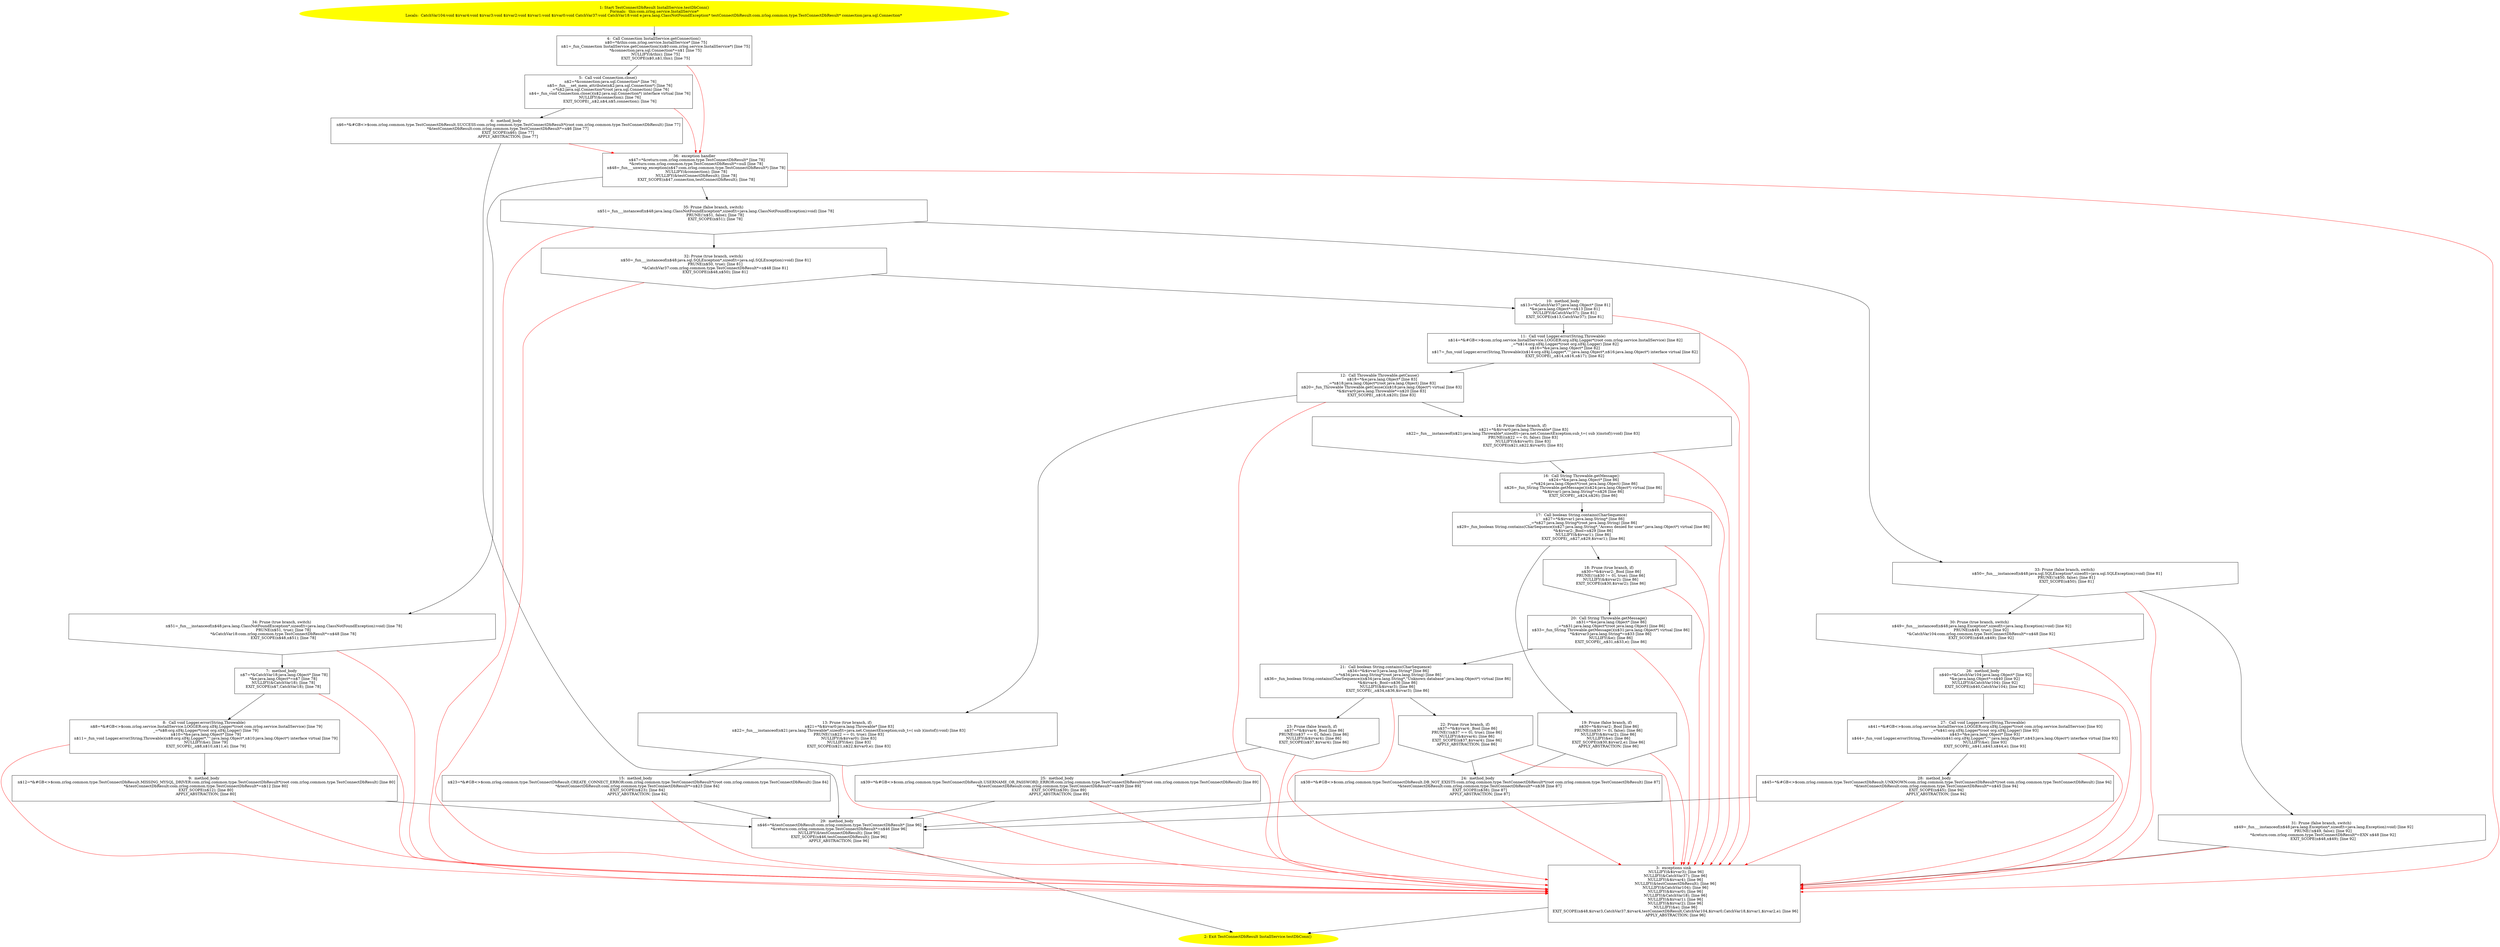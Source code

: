 /* @generated */
digraph cfg {
"com.zrlog.service.InstallService.testDbConn():com.zrlog.common.type.TestConnectDbResult.017a471489e4073779e3f7fd4c011e24_1" [label="1: Start TestConnectDbResult InstallService.testDbConn()\nFormals:  this:com.zrlog.service.InstallService*\nLocals:  CatchVar104:void $irvar4:void $irvar3:void $irvar2:void $irvar1:void $irvar0:void CatchVar37:void CatchVar18:void e:java.lang.ClassNotFoundException* testConnectDbResult:com.zrlog.common.type.TestConnectDbResult* connection:java.sql.Connection* \n  " color=yellow style=filled]
	

	 "com.zrlog.service.InstallService.testDbConn():com.zrlog.common.type.TestConnectDbResult.017a471489e4073779e3f7fd4c011e24_1" -> "com.zrlog.service.InstallService.testDbConn():com.zrlog.common.type.TestConnectDbResult.017a471489e4073779e3f7fd4c011e24_4" ;
"com.zrlog.service.InstallService.testDbConn():com.zrlog.common.type.TestConnectDbResult.017a471489e4073779e3f7fd4c011e24_2" [label="2: Exit TestConnectDbResult InstallService.testDbConn() \n  " color=yellow style=filled]
	

"com.zrlog.service.InstallService.testDbConn():com.zrlog.common.type.TestConnectDbResult.017a471489e4073779e3f7fd4c011e24_3" [label="3:  exceptions sink \n   NULLIFY(&$irvar3); [line 96]\n  NULLIFY(&CatchVar37); [line 96]\n  NULLIFY(&$irvar4); [line 96]\n  NULLIFY(&testConnectDbResult); [line 96]\n  NULLIFY(&CatchVar104); [line 96]\n  NULLIFY(&$irvar0); [line 96]\n  NULLIFY(&CatchVar18); [line 96]\n  NULLIFY(&$irvar1); [line 96]\n  NULLIFY(&$irvar2); [line 96]\n  NULLIFY(&e); [line 96]\n  EXIT_SCOPE(n$48,$irvar3,CatchVar37,$irvar4,testConnectDbResult,CatchVar104,$irvar0,CatchVar18,$irvar1,$irvar2,e); [line 96]\n  APPLY_ABSTRACTION; [line 96]\n " shape="box"]
	

	 "com.zrlog.service.InstallService.testDbConn():com.zrlog.common.type.TestConnectDbResult.017a471489e4073779e3f7fd4c011e24_3" -> "com.zrlog.service.InstallService.testDbConn():com.zrlog.common.type.TestConnectDbResult.017a471489e4073779e3f7fd4c011e24_2" ;
"com.zrlog.service.InstallService.testDbConn():com.zrlog.common.type.TestConnectDbResult.017a471489e4073779e3f7fd4c011e24_4" [label="4:  Call Connection InstallService.getConnection() \n   n$0=*&this:com.zrlog.service.InstallService* [line 75]\n  n$1=_fun_Connection InstallService.getConnection()(n$0:com.zrlog.service.InstallService*) [line 75]\n  *&connection:java.sql.Connection*=n$1 [line 75]\n  NULLIFY(&this); [line 75]\n  EXIT_SCOPE(n$0,n$1,this); [line 75]\n " shape="box"]
	

	 "com.zrlog.service.InstallService.testDbConn():com.zrlog.common.type.TestConnectDbResult.017a471489e4073779e3f7fd4c011e24_4" -> "com.zrlog.service.InstallService.testDbConn():com.zrlog.common.type.TestConnectDbResult.017a471489e4073779e3f7fd4c011e24_5" ;
	 "com.zrlog.service.InstallService.testDbConn():com.zrlog.common.type.TestConnectDbResult.017a471489e4073779e3f7fd4c011e24_4" -> "com.zrlog.service.InstallService.testDbConn():com.zrlog.common.type.TestConnectDbResult.017a471489e4073779e3f7fd4c011e24_36" [color="red" ];
"com.zrlog.service.InstallService.testDbConn():com.zrlog.common.type.TestConnectDbResult.017a471489e4073779e3f7fd4c011e24_5" [label="5:  Call void Connection.close() \n   n$2=*&connection:java.sql.Connection* [line 76]\n  n$5=_fun___set_mem_attribute(n$2:java.sql.Connection*) [line 76]\n  _=*n$2:java.sql.Connection*(root java.sql.Connection) [line 76]\n  n$4=_fun_void Connection.close()(n$2:java.sql.Connection*) interface virtual [line 76]\n  NULLIFY(&connection); [line 76]\n  EXIT_SCOPE(_,n$2,n$4,n$5,connection); [line 76]\n " shape="box"]
	

	 "com.zrlog.service.InstallService.testDbConn():com.zrlog.common.type.TestConnectDbResult.017a471489e4073779e3f7fd4c011e24_5" -> "com.zrlog.service.InstallService.testDbConn():com.zrlog.common.type.TestConnectDbResult.017a471489e4073779e3f7fd4c011e24_6" ;
	 "com.zrlog.service.InstallService.testDbConn():com.zrlog.common.type.TestConnectDbResult.017a471489e4073779e3f7fd4c011e24_5" -> "com.zrlog.service.InstallService.testDbConn():com.zrlog.common.type.TestConnectDbResult.017a471489e4073779e3f7fd4c011e24_36" [color="red" ];
"com.zrlog.service.InstallService.testDbConn():com.zrlog.common.type.TestConnectDbResult.017a471489e4073779e3f7fd4c011e24_6" [label="6:  method_body \n   n$6=*&#GB<>$com.zrlog.common.type.TestConnectDbResult.SUCCESS:com.zrlog.common.type.TestConnectDbResult*(root com.zrlog.common.type.TestConnectDbResult) [line 77]\n  *&testConnectDbResult:com.zrlog.common.type.TestConnectDbResult*=n$6 [line 77]\n  EXIT_SCOPE(n$6); [line 77]\n  APPLY_ABSTRACTION; [line 77]\n " shape="box"]
	

	 "com.zrlog.service.InstallService.testDbConn():com.zrlog.common.type.TestConnectDbResult.017a471489e4073779e3f7fd4c011e24_6" -> "com.zrlog.service.InstallService.testDbConn():com.zrlog.common.type.TestConnectDbResult.017a471489e4073779e3f7fd4c011e24_29" ;
	 "com.zrlog.service.InstallService.testDbConn():com.zrlog.common.type.TestConnectDbResult.017a471489e4073779e3f7fd4c011e24_6" -> "com.zrlog.service.InstallService.testDbConn():com.zrlog.common.type.TestConnectDbResult.017a471489e4073779e3f7fd4c011e24_36" [color="red" ];
"com.zrlog.service.InstallService.testDbConn():com.zrlog.common.type.TestConnectDbResult.017a471489e4073779e3f7fd4c011e24_7" [label="7:  method_body \n   n$7=*&CatchVar18:java.lang.Object* [line 78]\n  *&e:java.lang.Object*=n$7 [line 78]\n  NULLIFY(&CatchVar18); [line 78]\n  EXIT_SCOPE(n$7,CatchVar18); [line 78]\n " shape="box"]
	

	 "com.zrlog.service.InstallService.testDbConn():com.zrlog.common.type.TestConnectDbResult.017a471489e4073779e3f7fd4c011e24_7" -> "com.zrlog.service.InstallService.testDbConn():com.zrlog.common.type.TestConnectDbResult.017a471489e4073779e3f7fd4c011e24_8" ;
	 "com.zrlog.service.InstallService.testDbConn():com.zrlog.common.type.TestConnectDbResult.017a471489e4073779e3f7fd4c011e24_7" -> "com.zrlog.service.InstallService.testDbConn():com.zrlog.common.type.TestConnectDbResult.017a471489e4073779e3f7fd4c011e24_3" [color="red" ];
"com.zrlog.service.InstallService.testDbConn():com.zrlog.common.type.TestConnectDbResult.017a471489e4073779e3f7fd4c011e24_8" [label="8:  Call void Logger.error(String,Throwable) \n   n$8=*&#GB<>$com.zrlog.service.InstallService.LOGGER:org.slf4j.Logger*(root com.zrlog.service.InstallService) [line 79]\n  _=*n$8:org.slf4j.Logger*(root org.slf4j.Logger) [line 79]\n  n$10=*&e:java.lang.Object* [line 79]\n  n$11=_fun_void Logger.error(String,Throwable)(n$8:org.slf4j.Logger*,\"\":java.lang.Object*,n$10:java.lang.Object*) interface virtual [line 79]\n  NULLIFY(&e); [line 79]\n  EXIT_SCOPE(_,n$8,n$10,n$11,e); [line 79]\n " shape="box"]
	

	 "com.zrlog.service.InstallService.testDbConn():com.zrlog.common.type.TestConnectDbResult.017a471489e4073779e3f7fd4c011e24_8" -> "com.zrlog.service.InstallService.testDbConn():com.zrlog.common.type.TestConnectDbResult.017a471489e4073779e3f7fd4c011e24_9" ;
	 "com.zrlog.service.InstallService.testDbConn():com.zrlog.common.type.TestConnectDbResult.017a471489e4073779e3f7fd4c011e24_8" -> "com.zrlog.service.InstallService.testDbConn():com.zrlog.common.type.TestConnectDbResult.017a471489e4073779e3f7fd4c011e24_3" [color="red" ];
"com.zrlog.service.InstallService.testDbConn():com.zrlog.common.type.TestConnectDbResult.017a471489e4073779e3f7fd4c011e24_9" [label="9:  method_body \n   n$12=*&#GB<>$com.zrlog.common.type.TestConnectDbResult.MISSING_MYSQL_DRIVER:com.zrlog.common.type.TestConnectDbResult*(root com.zrlog.common.type.TestConnectDbResult) [line 80]\n  *&testConnectDbResult:com.zrlog.common.type.TestConnectDbResult*=n$12 [line 80]\n  EXIT_SCOPE(n$12); [line 80]\n  APPLY_ABSTRACTION; [line 80]\n " shape="box"]
	

	 "com.zrlog.service.InstallService.testDbConn():com.zrlog.common.type.TestConnectDbResult.017a471489e4073779e3f7fd4c011e24_9" -> "com.zrlog.service.InstallService.testDbConn():com.zrlog.common.type.TestConnectDbResult.017a471489e4073779e3f7fd4c011e24_29" ;
	 "com.zrlog.service.InstallService.testDbConn():com.zrlog.common.type.TestConnectDbResult.017a471489e4073779e3f7fd4c011e24_9" -> "com.zrlog.service.InstallService.testDbConn():com.zrlog.common.type.TestConnectDbResult.017a471489e4073779e3f7fd4c011e24_3" [color="red" ];
"com.zrlog.service.InstallService.testDbConn():com.zrlog.common.type.TestConnectDbResult.017a471489e4073779e3f7fd4c011e24_10" [label="10:  method_body \n   n$13=*&CatchVar37:java.lang.Object* [line 81]\n  *&e:java.lang.Object*=n$13 [line 81]\n  NULLIFY(&CatchVar37); [line 81]\n  EXIT_SCOPE(n$13,CatchVar37); [line 81]\n " shape="box"]
	

	 "com.zrlog.service.InstallService.testDbConn():com.zrlog.common.type.TestConnectDbResult.017a471489e4073779e3f7fd4c011e24_10" -> "com.zrlog.service.InstallService.testDbConn():com.zrlog.common.type.TestConnectDbResult.017a471489e4073779e3f7fd4c011e24_11" ;
	 "com.zrlog.service.InstallService.testDbConn():com.zrlog.common.type.TestConnectDbResult.017a471489e4073779e3f7fd4c011e24_10" -> "com.zrlog.service.InstallService.testDbConn():com.zrlog.common.type.TestConnectDbResult.017a471489e4073779e3f7fd4c011e24_3" [color="red" ];
"com.zrlog.service.InstallService.testDbConn():com.zrlog.common.type.TestConnectDbResult.017a471489e4073779e3f7fd4c011e24_11" [label="11:  Call void Logger.error(String,Throwable) \n   n$14=*&#GB<>$com.zrlog.service.InstallService.LOGGER:org.slf4j.Logger*(root com.zrlog.service.InstallService) [line 82]\n  _=*n$14:org.slf4j.Logger*(root org.slf4j.Logger) [line 82]\n  n$16=*&e:java.lang.Object* [line 82]\n  n$17=_fun_void Logger.error(String,Throwable)(n$14:org.slf4j.Logger*,\"\":java.lang.Object*,n$16:java.lang.Object*) interface virtual [line 82]\n  EXIT_SCOPE(_,n$14,n$16,n$17); [line 82]\n " shape="box"]
	

	 "com.zrlog.service.InstallService.testDbConn():com.zrlog.common.type.TestConnectDbResult.017a471489e4073779e3f7fd4c011e24_11" -> "com.zrlog.service.InstallService.testDbConn():com.zrlog.common.type.TestConnectDbResult.017a471489e4073779e3f7fd4c011e24_12" ;
	 "com.zrlog.service.InstallService.testDbConn():com.zrlog.common.type.TestConnectDbResult.017a471489e4073779e3f7fd4c011e24_11" -> "com.zrlog.service.InstallService.testDbConn():com.zrlog.common.type.TestConnectDbResult.017a471489e4073779e3f7fd4c011e24_3" [color="red" ];
"com.zrlog.service.InstallService.testDbConn():com.zrlog.common.type.TestConnectDbResult.017a471489e4073779e3f7fd4c011e24_12" [label="12:  Call Throwable Throwable.getCause() \n   n$18=*&e:java.lang.Object* [line 83]\n  _=*n$18:java.lang.Object*(root java.lang.Object) [line 83]\n  n$20=_fun_Throwable Throwable.getCause()(n$18:java.lang.Object*) virtual [line 83]\n  *&$irvar0:java.lang.Throwable*=n$20 [line 83]\n  EXIT_SCOPE(_,n$18,n$20); [line 83]\n " shape="box"]
	

	 "com.zrlog.service.InstallService.testDbConn():com.zrlog.common.type.TestConnectDbResult.017a471489e4073779e3f7fd4c011e24_12" -> "com.zrlog.service.InstallService.testDbConn():com.zrlog.common.type.TestConnectDbResult.017a471489e4073779e3f7fd4c011e24_13" ;
	 "com.zrlog.service.InstallService.testDbConn():com.zrlog.common.type.TestConnectDbResult.017a471489e4073779e3f7fd4c011e24_12" -> "com.zrlog.service.InstallService.testDbConn():com.zrlog.common.type.TestConnectDbResult.017a471489e4073779e3f7fd4c011e24_14" ;
	 "com.zrlog.service.InstallService.testDbConn():com.zrlog.common.type.TestConnectDbResult.017a471489e4073779e3f7fd4c011e24_12" -> "com.zrlog.service.InstallService.testDbConn():com.zrlog.common.type.TestConnectDbResult.017a471489e4073779e3f7fd4c011e24_3" [color="red" ];
"com.zrlog.service.InstallService.testDbConn():com.zrlog.common.type.TestConnectDbResult.017a471489e4073779e3f7fd4c011e24_13" [label="13: Prune (true branch, if) \n   n$21=*&$irvar0:java.lang.Throwable* [line 83]\n  n$22=_fun___instanceof(n$21:java.lang.Throwable*,sizeof(t=java.net.ConnectException;sub_t=( sub )(instof)):void) [line 83]\n  PRUNE(!(n$22 == 0), true); [line 83]\n  NULLIFY(&$irvar0); [line 83]\n  NULLIFY(&e); [line 83]\n  EXIT_SCOPE(n$21,n$22,$irvar0,e); [line 83]\n " shape="invhouse"]
	

	 "com.zrlog.service.InstallService.testDbConn():com.zrlog.common.type.TestConnectDbResult.017a471489e4073779e3f7fd4c011e24_13" -> "com.zrlog.service.InstallService.testDbConn():com.zrlog.common.type.TestConnectDbResult.017a471489e4073779e3f7fd4c011e24_15" ;
	 "com.zrlog.service.InstallService.testDbConn():com.zrlog.common.type.TestConnectDbResult.017a471489e4073779e3f7fd4c011e24_13" -> "com.zrlog.service.InstallService.testDbConn():com.zrlog.common.type.TestConnectDbResult.017a471489e4073779e3f7fd4c011e24_3" [color="red" ];
"com.zrlog.service.InstallService.testDbConn():com.zrlog.common.type.TestConnectDbResult.017a471489e4073779e3f7fd4c011e24_14" [label="14: Prune (false branch, if) \n   n$21=*&$irvar0:java.lang.Throwable* [line 83]\n  n$22=_fun___instanceof(n$21:java.lang.Throwable*,sizeof(t=java.net.ConnectException;sub_t=( sub )(instof)):void) [line 83]\n  PRUNE((n$22 == 0), false); [line 83]\n  NULLIFY(&$irvar0); [line 83]\n  EXIT_SCOPE(n$21,n$22,$irvar0); [line 83]\n " shape="invhouse"]
	

	 "com.zrlog.service.InstallService.testDbConn():com.zrlog.common.type.TestConnectDbResult.017a471489e4073779e3f7fd4c011e24_14" -> "com.zrlog.service.InstallService.testDbConn():com.zrlog.common.type.TestConnectDbResult.017a471489e4073779e3f7fd4c011e24_16" ;
	 "com.zrlog.service.InstallService.testDbConn():com.zrlog.common.type.TestConnectDbResult.017a471489e4073779e3f7fd4c011e24_14" -> "com.zrlog.service.InstallService.testDbConn():com.zrlog.common.type.TestConnectDbResult.017a471489e4073779e3f7fd4c011e24_3" [color="red" ];
"com.zrlog.service.InstallService.testDbConn():com.zrlog.common.type.TestConnectDbResult.017a471489e4073779e3f7fd4c011e24_15" [label="15:  method_body \n   n$23=*&#GB<>$com.zrlog.common.type.TestConnectDbResult.CREATE_CONNECT_ERROR:com.zrlog.common.type.TestConnectDbResult*(root com.zrlog.common.type.TestConnectDbResult) [line 84]\n  *&testConnectDbResult:com.zrlog.common.type.TestConnectDbResult*=n$23 [line 84]\n  EXIT_SCOPE(n$23); [line 84]\n  APPLY_ABSTRACTION; [line 84]\n " shape="box"]
	

	 "com.zrlog.service.InstallService.testDbConn():com.zrlog.common.type.TestConnectDbResult.017a471489e4073779e3f7fd4c011e24_15" -> "com.zrlog.service.InstallService.testDbConn():com.zrlog.common.type.TestConnectDbResult.017a471489e4073779e3f7fd4c011e24_29" ;
	 "com.zrlog.service.InstallService.testDbConn():com.zrlog.common.type.TestConnectDbResult.017a471489e4073779e3f7fd4c011e24_15" -> "com.zrlog.service.InstallService.testDbConn():com.zrlog.common.type.TestConnectDbResult.017a471489e4073779e3f7fd4c011e24_3" [color="red" ];
"com.zrlog.service.InstallService.testDbConn():com.zrlog.common.type.TestConnectDbResult.017a471489e4073779e3f7fd4c011e24_16" [label="16:  Call String Throwable.getMessage() \n   n$24=*&e:java.lang.Object* [line 86]\n  _=*n$24:java.lang.Object*(root java.lang.Object) [line 86]\n  n$26=_fun_String Throwable.getMessage()(n$24:java.lang.Object*) virtual [line 86]\n  *&$irvar1:java.lang.String*=n$26 [line 86]\n  EXIT_SCOPE(_,n$24,n$26); [line 86]\n " shape="box"]
	

	 "com.zrlog.service.InstallService.testDbConn():com.zrlog.common.type.TestConnectDbResult.017a471489e4073779e3f7fd4c011e24_16" -> "com.zrlog.service.InstallService.testDbConn():com.zrlog.common.type.TestConnectDbResult.017a471489e4073779e3f7fd4c011e24_17" ;
	 "com.zrlog.service.InstallService.testDbConn():com.zrlog.common.type.TestConnectDbResult.017a471489e4073779e3f7fd4c011e24_16" -> "com.zrlog.service.InstallService.testDbConn():com.zrlog.common.type.TestConnectDbResult.017a471489e4073779e3f7fd4c011e24_3" [color="red" ];
"com.zrlog.service.InstallService.testDbConn():com.zrlog.common.type.TestConnectDbResult.017a471489e4073779e3f7fd4c011e24_17" [label="17:  Call boolean String.contains(CharSequence) \n   n$27=*&$irvar1:java.lang.String* [line 86]\n  _=*n$27:java.lang.String*(root java.lang.String) [line 86]\n  n$29=_fun_boolean String.contains(CharSequence)(n$27:java.lang.String*,\"Access denied for user\":java.lang.Object*) virtual [line 86]\n  *&$irvar2:_Bool=n$29 [line 86]\n  NULLIFY(&$irvar1); [line 86]\n  EXIT_SCOPE(_,n$27,n$29,$irvar1); [line 86]\n " shape="box"]
	

	 "com.zrlog.service.InstallService.testDbConn():com.zrlog.common.type.TestConnectDbResult.017a471489e4073779e3f7fd4c011e24_17" -> "com.zrlog.service.InstallService.testDbConn():com.zrlog.common.type.TestConnectDbResult.017a471489e4073779e3f7fd4c011e24_18" ;
	 "com.zrlog.service.InstallService.testDbConn():com.zrlog.common.type.TestConnectDbResult.017a471489e4073779e3f7fd4c011e24_17" -> "com.zrlog.service.InstallService.testDbConn():com.zrlog.common.type.TestConnectDbResult.017a471489e4073779e3f7fd4c011e24_19" ;
	 "com.zrlog.service.InstallService.testDbConn():com.zrlog.common.type.TestConnectDbResult.017a471489e4073779e3f7fd4c011e24_17" -> "com.zrlog.service.InstallService.testDbConn():com.zrlog.common.type.TestConnectDbResult.017a471489e4073779e3f7fd4c011e24_3" [color="red" ];
"com.zrlog.service.InstallService.testDbConn():com.zrlog.common.type.TestConnectDbResult.017a471489e4073779e3f7fd4c011e24_18" [label="18: Prune (true branch, if) \n   n$30=*&$irvar2:_Bool [line 86]\n  PRUNE(!(n$30 != 0), true); [line 86]\n  NULLIFY(&$irvar2); [line 86]\n  EXIT_SCOPE(n$30,$irvar2); [line 86]\n " shape="invhouse"]
	

	 "com.zrlog.service.InstallService.testDbConn():com.zrlog.common.type.TestConnectDbResult.017a471489e4073779e3f7fd4c011e24_18" -> "com.zrlog.service.InstallService.testDbConn():com.zrlog.common.type.TestConnectDbResult.017a471489e4073779e3f7fd4c011e24_20" ;
	 "com.zrlog.service.InstallService.testDbConn():com.zrlog.common.type.TestConnectDbResult.017a471489e4073779e3f7fd4c011e24_18" -> "com.zrlog.service.InstallService.testDbConn():com.zrlog.common.type.TestConnectDbResult.017a471489e4073779e3f7fd4c011e24_3" [color="red" ];
"com.zrlog.service.InstallService.testDbConn():com.zrlog.common.type.TestConnectDbResult.017a471489e4073779e3f7fd4c011e24_19" [label="19: Prune (false branch, if) \n   n$30=*&$irvar2:_Bool [line 86]\n  PRUNE((n$30 != 0), false); [line 86]\n  NULLIFY(&$irvar2); [line 86]\n  NULLIFY(&e); [line 86]\n  EXIT_SCOPE(n$30,$irvar2,e); [line 86]\n  APPLY_ABSTRACTION; [line 86]\n " shape="invhouse"]
	

	 "com.zrlog.service.InstallService.testDbConn():com.zrlog.common.type.TestConnectDbResult.017a471489e4073779e3f7fd4c011e24_19" -> "com.zrlog.service.InstallService.testDbConn():com.zrlog.common.type.TestConnectDbResult.017a471489e4073779e3f7fd4c011e24_24" ;
	 "com.zrlog.service.InstallService.testDbConn():com.zrlog.common.type.TestConnectDbResult.017a471489e4073779e3f7fd4c011e24_19" -> "com.zrlog.service.InstallService.testDbConn():com.zrlog.common.type.TestConnectDbResult.017a471489e4073779e3f7fd4c011e24_3" [color="red" ];
"com.zrlog.service.InstallService.testDbConn():com.zrlog.common.type.TestConnectDbResult.017a471489e4073779e3f7fd4c011e24_20" [label="20:  Call String Throwable.getMessage() \n   n$31=*&e:java.lang.Object* [line 86]\n  _=*n$31:java.lang.Object*(root java.lang.Object) [line 86]\n  n$33=_fun_String Throwable.getMessage()(n$31:java.lang.Object*) virtual [line 86]\n  *&$irvar3:java.lang.String*=n$33 [line 86]\n  NULLIFY(&e); [line 86]\n  EXIT_SCOPE(_,n$31,n$33,e); [line 86]\n " shape="box"]
	

	 "com.zrlog.service.InstallService.testDbConn():com.zrlog.common.type.TestConnectDbResult.017a471489e4073779e3f7fd4c011e24_20" -> "com.zrlog.service.InstallService.testDbConn():com.zrlog.common.type.TestConnectDbResult.017a471489e4073779e3f7fd4c011e24_21" ;
	 "com.zrlog.service.InstallService.testDbConn():com.zrlog.common.type.TestConnectDbResult.017a471489e4073779e3f7fd4c011e24_20" -> "com.zrlog.service.InstallService.testDbConn():com.zrlog.common.type.TestConnectDbResult.017a471489e4073779e3f7fd4c011e24_3" [color="red" ];
"com.zrlog.service.InstallService.testDbConn():com.zrlog.common.type.TestConnectDbResult.017a471489e4073779e3f7fd4c011e24_21" [label="21:  Call boolean String.contains(CharSequence) \n   n$34=*&$irvar3:java.lang.String* [line 86]\n  _=*n$34:java.lang.String*(root java.lang.String) [line 86]\n  n$36=_fun_boolean String.contains(CharSequence)(n$34:java.lang.String*,\"Unknown database\":java.lang.Object*) virtual [line 86]\n  *&$irvar4:_Bool=n$36 [line 86]\n  NULLIFY(&$irvar3); [line 86]\n  EXIT_SCOPE(_,n$34,n$36,$irvar3); [line 86]\n " shape="box"]
	

	 "com.zrlog.service.InstallService.testDbConn():com.zrlog.common.type.TestConnectDbResult.017a471489e4073779e3f7fd4c011e24_21" -> "com.zrlog.service.InstallService.testDbConn():com.zrlog.common.type.TestConnectDbResult.017a471489e4073779e3f7fd4c011e24_22" ;
	 "com.zrlog.service.InstallService.testDbConn():com.zrlog.common.type.TestConnectDbResult.017a471489e4073779e3f7fd4c011e24_21" -> "com.zrlog.service.InstallService.testDbConn():com.zrlog.common.type.TestConnectDbResult.017a471489e4073779e3f7fd4c011e24_23" ;
	 "com.zrlog.service.InstallService.testDbConn():com.zrlog.common.type.TestConnectDbResult.017a471489e4073779e3f7fd4c011e24_21" -> "com.zrlog.service.InstallService.testDbConn():com.zrlog.common.type.TestConnectDbResult.017a471489e4073779e3f7fd4c011e24_3" [color="red" ];
"com.zrlog.service.InstallService.testDbConn():com.zrlog.common.type.TestConnectDbResult.017a471489e4073779e3f7fd4c011e24_22" [label="22: Prune (true branch, if) \n   n$37=*&$irvar4:_Bool [line 86]\n  PRUNE(!(n$37 == 0), true); [line 86]\n  NULLIFY(&$irvar4); [line 86]\n  EXIT_SCOPE(n$37,$irvar4); [line 86]\n  APPLY_ABSTRACTION; [line 86]\n " shape="invhouse"]
	

	 "com.zrlog.service.InstallService.testDbConn():com.zrlog.common.type.TestConnectDbResult.017a471489e4073779e3f7fd4c011e24_22" -> "com.zrlog.service.InstallService.testDbConn():com.zrlog.common.type.TestConnectDbResult.017a471489e4073779e3f7fd4c011e24_24" ;
	 "com.zrlog.service.InstallService.testDbConn():com.zrlog.common.type.TestConnectDbResult.017a471489e4073779e3f7fd4c011e24_22" -> "com.zrlog.service.InstallService.testDbConn():com.zrlog.common.type.TestConnectDbResult.017a471489e4073779e3f7fd4c011e24_3" [color="red" ];
"com.zrlog.service.InstallService.testDbConn():com.zrlog.common.type.TestConnectDbResult.017a471489e4073779e3f7fd4c011e24_23" [label="23: Prune (false branch, if) \n   n$37=*&$irvar4:_Bool [line 86]\n  PRUNE((n$37 == 0), false); [line 86]\n  NULLIFY(&$irvar4); [line 86]\n  EXIT_SCOPE(n$37,$irvar4); [line 86]\n " shape="invhouse"]
	

	 "com.zrlog.service.InstallService.testDbConn():com.zrlog.common.type.TestConnectDbResult.017a471489e4073779e3f7fd4c011e24_23" -> "com.zrlog.service.InstallService.testDbConn():com.zrlog.common.type.TestConnectDbResult.017a471489e4073779e3f7fd4c011e24_25" ;
	 "com.zrlog.service.InstallService.testDbConn():com.zrlog.common.type.TestConnectDbResult.017a471489e4073779e3f7fd4c011e24_23" -> "com.zrlog.service.InstallService.testDbConn():com.zrlog.common.type.TestConnectDbResult.017a471489e4073779e3f7fd4c011e24_3" [color="red" ];
"com.zrlog.service.InstallService.testDbConn():com.zrlog.common.type.TestConnectDbResult.017a471489e4073779e3f7fd4c011e24_24" [label="24:  method_body \n   n$38=*&#GB<>$com.zrlog.common.type.TestConnectDbResult.DB_NOT_EXISTS:com.zrlog.common.type.TestConnectDbResult*(root com.zrlog.common.type.TestConnectDbResult) [line 87]\n  *&testConnectDbResult:com.zrlog.common.type.TestConnectDbResult*=n$38 [line 87]\n  EXIT_SCOPE(n$38); [line 87]\n  APPLY_ABSTRACTION; [line 87]\n " shape="box"]
	

	 "com.zrlog.service.InstallService.testDbConn():com.zrlog.common.type.TestConnectDbResult.017a471489e4073779e3f7fd4c011e24_24" -> "com.zrlog.service.InstallService.testDbConn():com.zrlog.common.type.TestConnectDbResult.017a471489e4073779e3f7fd4c011e24_29" ;
	 "com.zrlog.service.InstallService.testDbConn():com.zrlog.common.type.TestConnectDbResult.017a471489e4073779e3f7fd4c011e24_24" -> "com.zrlog.service.InstallService.testDbConn():com.zrlog.common.type.TestConnectDbResult.017a471489e4073779e3f7fd4c011e24_3" [color="red" ];
"com.zrlog.service.InstallService.testDbConn():com.zrlog.common.type.TestConnectDbResult.017a471489e4073779e3f7fd4c011e24_25" [label="25:  method_body \n   n$39=*&#GB<>$com.zrlog.common.type.TestConnectDbResult.USERNAME_OR_PASSWORD_ERROR:com.zrlog.common.type.TestConnectDbResult*(root com.zrlog.common.type.TestConnectDbResult) [line 89]\n  *&testConnectDbResult:com.zrlog.common.type.TestConnectDbResult*=n$39 [line 89]\n  EXIT_SCOPE(n$39); [line 89]\n  APPLY_ABSTRACTION; [line 89]\n " shape="box"]
	

	 "com.zrlog.service.InstallService.testDbConn():com.zrlog.common.type.TestConnectDbResult.017a471489e4073779e3f7fd4c011e24_25" -> "com.zrlog.service.InstallService.testDbConn():com.zrlog.common.type.TestConnectDbResult.017a471489e4073779e3f7fd4c011e24_29" ;
	 "com.zrlog.service.InstallService.testDbConn():com.zrlog.common.type.TestConnectDbResult.017a471489e4073779e3f7fd4c011e24_25" -> "com.zrlog.service.InstallService.testDbConn():com.zrlog.common.type.TestConnectDbResult.017a471489e4073779e3f7fd4c011e24_3" [color="red" ];
"com.zrlog.service.InstallService.testDbConn():com.zrlog.common.type.TestConnectDbResult.017a471489e4073779e3f7fd4c011e24_26" [label="26:  method_body \n   n$40=*&CatchVar104:java.lang.Object* [line 92]\n  *&e:java.lang.Object*=n$40 [line 92]\n  NULLIFY(&CatchVar104); [line 92]\n  EXIT_SCOPE(n$40,CatchVar104); [line 92]\n " shape="box"]
	

	 "com.zrlog.service.InstallService.testDbConn():com.zrlog.common.type.TestConnectDbResult.017a471489e4073779e3f7fd4c011e24_26" -> "com.zrlog.service.InstallService.testDbConn():com.zrlog.common.type.TestConnectDbResult.017a471489e4073779e3f7fd4c011e24_27" ;
	 "com.zrlog.service.InstallService.testDbConn():com.zrlog.common.type.TestConnectDbResult.017a471489e4073779e3f7fd4c011e24_26" -> "com.zrlog.service.InstallService.testDbConn():com.zrlog.common.type.TestConnectDbResult.017a471489e4073779e3f7fd4c011e24_3" [color="red" ];
"com.zrlog.service.InstallService.testDbConn():com.zrlog.common.type.TestConnectDbResult.017a471489e4073779e3f7fd4c011e24_27" [label="27:  Call void Logger.error(String,Throwable) \n   n$41=*&#GB<>$com.zrlog.service.InstallService.LOGGER:org.slf4j.Logger*(root com.zrlog.service.InstallService) [line 93]\n  _=*n$41:org.slf4j.Logger*(root org.slf4j.Logger) [line 93]\n  n$43=*&e:java.lang.Object* [line 93]\n  n$44=_fun_void Logger.error(String,Throwable)(n$41:org.slf4j.Logger*,\"\":java.lang.Object*,n$43:java.lang.Object*) interface virtual [line 93]\n  NULLIFY(&e); [line 93]\n  EXIT_SCOPE(_,n$41,n$43,n$44,e); [line 93]\n " shape="box"]
	

	 "com.zrlog.service.InstallService.testDbConn():com.zrlog.common.type.TestConnectDbResult.017a471489e4073779e3f7fd4c011e24_27" -> "com.zrlog.service.InstallService.testDbConn():com.zrlog.common.type.TestConnectDbResult.017a471489e4073779e3f7fd4c011e24_28" ;
	 "com.zrlog.service.InstallService.testDbConn():com.zrlog.common.type.TestConnectDbResult.017a471489e4073779e3f7fd4c011e24_27" -> "com.zrlog.service.InstallService.testDbConn():com.zrlog.common.type.TestConnectDbResult.017a471489e4073779e3f7fd4c011e24_3" [color="red" ];
"com.zrlog.service.InstallService.testDbConn():com.zrlog.common.type.TestConnectDbResult.017a471489e4073779e3f7fd4c011e24_28" [label="28:  method_body \n   n$45=*&#GB<>$com.zrlog.common.type.TestConnectDbResult.UNKNOWN:com.zrlog.common.type.TestConnectDbResult*(root com.zrlog.common.type.TestConnectDbResult) [line 94]\n  *&testConnectDbResult:com.zrlog.common.type.TestConnectDbResult*=n$45 [line 94]\n  EXIT_SCOPE(n$45); [line 94]\n  APPLY_ABSTRACTION; [line 94]\n " shape="box"]
	

	 "com.zrlog.service.InstallService.testDbConn():com.zrlog.common.type.TestConnectDbResult.017a471489e4073779e3f7fd4c011e24_28" -> "com.zrlog.service.InstallService.testDbConn():com.zrlog.common.type.TestConnectDbResult.017a471489e4073779e3f7fd4c011e24_29" ;
	 "com.zrlog.service.InstallService.testDbConn():com.zrlog.common.type.TestConnectDbResult.017a471489e4073779e3f7fd4c011e24_28" -> "com.zrlog.service.InstallService.testDbConn():com.zrlog.common.type.TestConnectDbResult.017a471489e4073779e3f7fd4c011e24_3" [color="red" ];
"com.zrlog.service.InstallService.testDbConn():com.zrlog.common.type.TestConnectDbResult.017a471489e4073779e3f7fd4c011e24_29" [label="29:  method_body \n   n$46=*&testConnectDbResult:com.zrlog.common.type.TestConnectDbResult* [line 96]\n  *&return:com.zrlog.common.type.TestConnectDbResult*=n$46 [line 96]\n  NULLIFY(&testConnectDbResult); [line 96]\n  EXIT_SCOPE(n$46,testConnectDbResult); [line 96]\n  APPLY_ABSTRACTION; [line 96]\n " shape="box"]
	

	 "com.zrlog.service.InstallService.testDbConn():com.zrlog.common.type.TestConnectDbResult.017a471489e4073779e3f7fd4c011e24_29" -> "com.zrlog.service.InstallService.testDbConn():com.zrlog.common.type.TestConnectDbResult.017a471489e4073779e3f7fd4c011e24_2" ;
	 "com.zrlog.service.InstallService.testDbConn():com.zrlog.common.type.TestConnectDbResult.017a471489e4073779e3f7fd4c011e24_29" -> "com.zrlog.service.InstallService.testDbConn():com.zrlog.common.type.TestConnectDbResult.017a471489e4073779e3f7fd4c011e24_3" [color="red" ];
"com.zrlog.service.InstallService.testDbConn():com.zrlog.common.type.TestConnectDbResult.017a471489e4073779e3f7fd4c011e24_30" [label="30: Prune (true branch, switch) \n   n$49=_fun___instanceof(n$48:java.lang.Exception*,sizeof(t=java.lang.Exception):void) [line 92]\n  PRUNE(n$49, true); [line 92]\n  *&CatchVar104:com.zrlog.common.type.TestConnectDbResult*=n$48 [line 92]\n  EXIT_SCOPE(n$48,n$49); [line 92]\n " shape="invhouse"]
	

	 "com.zrlog.service.InstallService.testDbConn():com.zrlog.common.type.TestConnectDbResult.017a471489e4073779e3f7fd4c011e24_30" -> "com.zrlog.service.InstallService.testDbConn():com.zrlog.common.type.TestConnectDbResult.017a471489e4073779e3f7fd4c011e24_26" ;
	 "com.zrlog.service.InstallService.testDbConn():com.zrlog.common.type.TestConnectDbResult.017a471489e4073779e3f7fd4c011e24_30" -> "com.zrlog.service.InstallService.testDbConn():com.zrlog.common.type.TestConnectDbResult.017a471489e4073779e3f7fd4c011e24_3" [color="red" ];
"com.zrlog.service.InstallService.testDbConn():com.zrlog.common.type.TestConnectDbResult.017a471489e4073779e3f7fd4c011e24_31" [label="31: Prune (false branch, switch) \n   n$49=_fun___instanceof(n$48:java.lang.Exception*,sizeof(t=java.lang.Exception):void) [line 92]\n  PRUNE(!n$49, false); [line 92]\n  *&return:com.zrlog.common.type.TestConnectDbResult*=EXN n$48 [line 92]\n  EXIT_SCOPE(n$48,n$49); [line 92]\n " shape="invhouse"]
	

	 "com.zrlog.service.InstallService.testDbConn():com.zrlog.common.type.TestConnectDbResult.017a471489e4073779e3f7fd4c011e24_31" -> "com.zrlog.service.InstallService.testDbConn():com.zrlog.common.type.TestConnectDbResult.017a471489e4073779e3f7fd4c011e24_3" ;
	 "com.zrlog.service.InstallService.testDbConn():com.zrlog.common.type.TestConnectDbResult.017a471489e4073779e3f7fd4c011e24_31" -> "com.zrlog.service.InstallService.testDbConn():com.zrlog.common.type.TestConnectDbResult.017a471489e4073779e3f7fd4c011e24_3" [color="red" ];
"com.zrlog.service.InstallService.testDbConn():com.zrlog.common.type.TestConnectDbResult.017a471489e4073779e3f7fd4c011e24_32" [label="32: Prune (true branch, switch) \n   n$50=_fun___instanceof(n$48:java.sql.SQLException*,sizeof(t=java.sql.SQLException):void) [line 81]\n  PRUNE(n$50, true); [line 81]\n  *&CatchVar37:com.zrlog.common.type.TestConnectDbResult*=n$48 [line 81]\n  EXIT_SCOPE(n$48,n$50); [line 81]\n " shape="invhouse"]
	

	 "com.zrlog.service.InstallService.testDbConn():com.zrlog.common.type.TestConnectDbResult.017a471489e4073779e3f7fd4c011e24_32" -> "com.zrlog.service.InstallService.testDbConn():com.zrlog.common.type.TestConnectDbResult.017a471489e4073779e3f7fd4c011e24_10" ;
	 "com.zrlog.service.InstallService.testDbConn():com.zrlog.common.type.TestConnectDbResult.017a471489e4073779e3f7fd4c011e24_32" -> "com.zrlog.service.InstallService.testDbConn():com.zrlog.common.type.TestConnectDbResult.017a471489e4073779e3f7fd4c011e24_3" [color="red" ];
"com.zrlog.service.InstallService.testDbConn():com.zrlog.common.type.TestConnectDbResult.017a471489e4073779e3f7fd4c011e24_33" [label="33: Prune (false branch, switch) \n   n$50=_fun___instanceof(n$48:java.sql.SQLException*,sizeof(t=java.sql.SQLException):void) [line 81]\n  PRUNE(!n$50, false); [line 81]\n  EXIT_SCOPE(n$50); [line 81]\n " shape="invhouse"]
	

	 "com.zrlog.service.InstallService.testDbConn():com.zrlog.common.type.TestConnectDbResult.017a471489e4073779e3f7fd4c011e24_33" -> "com.zrlog.service.InstallService.testDbConn():com.zrlog.common.type.TestConnectDbResult.017a471489e4073779e3f7fd4c011e24_30" ;
	 "com.zrlog.service.InstallService.testDbConn():com.zrlog.common.type.TestConnectDbResult.017a471489e4073779e3f7fd4c011e24_33" -> "com.zrlog.service.InstallService.testDbConn():com.zrlog.common.type.TestConnectDbResult.017a471489e4073779e3f7fd4c011e24_31" ;
	 "com.zrlog.service.InstallService.testDbConn():com.zrlog.common.type.TestConnectDbResult.017a471489e4073779e3f7fd4c011e24_33" -> "com.zrlog.service.InstallService.testDbConn():com.zrlog.common.type.TestConnectDbResult.017a471489e4073779e3f7fd4c011e24_3" [color="red" ];
"com.zrlog.service.InstallService.testDbConn():com.zrlog.common.type.TestConnectDbResult.017a471489e4073779e3f7fd4c011e24_34" [label="34: Prune (true branch, switch) \n   n$51=_fun___instanceof(n$48:java.lang.ClassNotFoundException*,sizeof(t=java.lang.ClassNotFoundException):void) [line 78]\n  PRUNE(n$51, true); [line 78]\n  *&CatchVar18:com.zrlog.common.type.TestConnectDbResult*=n$48 [line 78]\n  EXIT_SCOPE(n$48,n$51); [line 78]\n " shape="invhouse"]
	

	 "com.zrlog.service.InstallService.testDbConn():com.zrlog.common.type.TestConnectDbResult.017a471489e4073779e3f7fd4c011e24_34" -> "com.zrlog.service.InstallService.testDbConn():com.zrlog.common.type.TestConnectDbResult.017a471489e4073779e3f7fd4c011e24_7" ;
	 "com.zrlog.service.InstallService.testDbConn():com.zrlog.common.type.TestConnectDbResult.017a471489e4073779e3f7fd4c011e24_34" -> "com.zrlog.service.InstallService.testDbConn():com.zrlog.common.type.TestConnectDbResult.017a471489e4073779e3f7fd4c011e24_3" [color="red" ];
"com.zrlog.service.InstallService.testDbConn():com.zrlog.common.type.TestConnectDbResult.017a471489e4073779e3f7fd4c011e24_35" [label="35: Prune (false branch, switch) \n   n$51=_fun___instanceof(n$48:java.lang.ClassNotFoundException*,sizeof(t=java.lang.ClassNotFoundException):void) [line 78]\n  PRUNE(!n$51, false); [line 78]\n  EXIT_SCOPE(n$51); [line 78]\n " shape="invhouse"]
	

	 "com.zrlog.service.InstallService.testDbConn():com.zrlog.common.type.TestConnectDbResult.017a471489e4073779e3f7fd4c011e24_35" -> "com.zrlog.service.InstallService.testDbConn():com.zrlog.common.type.TestConnectDbResult.017a471489e4073779e3f7fd4c011e24_32" ;
	 "com.zrlog.service.InstallService.testDbConn():com.zrlog.common.type.TestConnectDbResult.017a471489e4073779e3f7fd4c011e24_35" -> "com.zrlog.service.InstallService.testDbConn():com.zrlog.common.type.TestConnectDbResult.017a471489e4073779e3f7fd4c011e24_33" ;
	 "com.zrlog.service.InstallService.testDbConn():com.zrlog.common.type.TestConnectDbResult.017a471489e4073779e3f7fd4c011e24_35" -> "com.zrlog.service.InstallService.testDbConn():com.zrlog.common.type.TestConnectDbResult.017a471489e4073779e3f7fd4c011e24_3" [color="red" ];
"com.zrlog.service.InstallService.testDbConn():com.zrlog.common.type.TestConnectDbResult.017a471489e4073779e3f7fd4c011e24_36" [label="36:  exception handler \n   n$47=*&return:com.zrlog.common.type.TestConnectDbResult* [line 78]\n  *&return:com.zrlog.common.type.TestConnectDbResult*=null [line 78]\n  n$48=_fun___unwrap_exception(n$47:com.zrlog.common.type.TestConnectDbResult*) [line 78]\n  NULLIFY(&connection); [line 78]\n  NULLIFY(&testConnectDbResult); [line 78]\n  EXIT_SCOPE(n$47,connection,testConnectDbResult); [line 78]\n " shape="box"]
	

	 "com.zrlog.service.InstallService.testDbConn():com.zrlog.common.type.TestConnectDbResult.017a471489e4073779e3f7fd4c011e24_36" -> "com.zrlog.service.InstallService.testDbConn():com.zrlog.common.type.TestConnectDbResult.017a471489e4073779e3f7fd4c011e24_34" ;
	 "com.zrlog.service.InstallService.testDbConn():com.zrlog.common.type.TestConnectDbResult.017a471489e4073779e3f7fd4c011e24_36" -> "com.zrlog.service.InstallService.testDbConn():com.zrlog.common.type.TestConnectDbResult.017a471489e4073779e3f7fd4c011e24_35" ;
	 "com.zrlog.service.InstallService.testDbConn():com.zrlog.common.type.TestConnectDbResult.017a471489e4073779e3f7fd4c011e24_36" -> "com.zrlog.service.InstallService.testDbConn():com.zrlog.common.type.TestConnectDbResult.017a471489e4073779e3f7fd4c011e24_3" [color="red" ];
}

